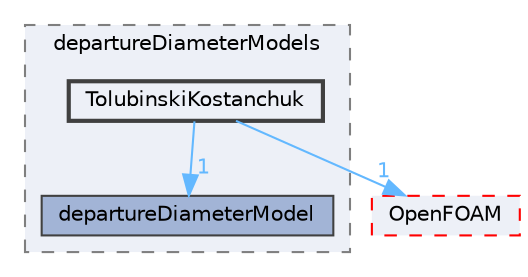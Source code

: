 digraph "src/phaseSystemModels/reactingEuler/multiphaseSystem/derivedFvPatchFields/wallBoilingSubModels/departureDiameterModels/TolubinskiKostanchuk"
{
 // LATEX_PDF_SIZE
  bgcolor="transparent";
  edge [fontname=Helvetica,fontsize=10,labelfontname=Helvetica,labelfontsize=10];
  node [fontname=Helvetica,fontsize=10,shape=box,height=0.2,width=0.4];
  compound=true
  subgraph clusterdir_4f2e17a2f4f4d940de8b87c14ad82fa6 {
    graph [ bgcolor="#edf0f7", pencolor="grey50", label="departureDiameterModels", fontname=Helvetica,fontsize=10 style="filled,dashed", URL="dir_4f2e17a2f4f4d940de8b87c14ad82fa6.html",tooltip=""]
  dir_28ff47dcaeeea946830ecd2632e0cd83 [label="departureDiameterModel", fillcolor="#a2b4d6", color="grey25", style="filled", URL="dir_28ff47dcaeeea946830ecd2632e0cd83.html",tooltip=""];
  dir_a0896857d60276bcc2e7f22ecc7e4c42 [label="TolubinskiKostanchuk", fillcolor="#edf0f7", color="grey25", style="filled,bold", URL="dir_a0896857d60276bcc2e7f22ecc7e4c42.html",tooltip=""];
  }
  dir_c5473ff19b20e6ec4dfe5c310b3778a8 [label="OpenFOAM", fillcolor="#edf0f7", color="red", style="filled,dashed", URL="dir_c5473ff19b20e6ec4dfe5c310b3778a8.html",tooltip=""];
  dir_a0896857d60276bcc2e7f22ecc7e4c42->dir_28ff47dcaeeea946830ecd2632e0cd83 [headlabel="1", labeldistance=1.5 headhref="dir_004053_000843.html" href="dir_004053_000843.html" color="steelblue1" fontcolor="steelblue1"];
  dir_a0896857d60276bcc2e7f22ecc7e4c42->dir_c5473ff19b20e6ec4dfe5c310b3778a8 [headlabel="1", labeldistance=1.5 headhref="dir_004053_002695.html" href="dir_004053_002695.html" color="steelblue1" fontcolor="steelblue1"];
}
